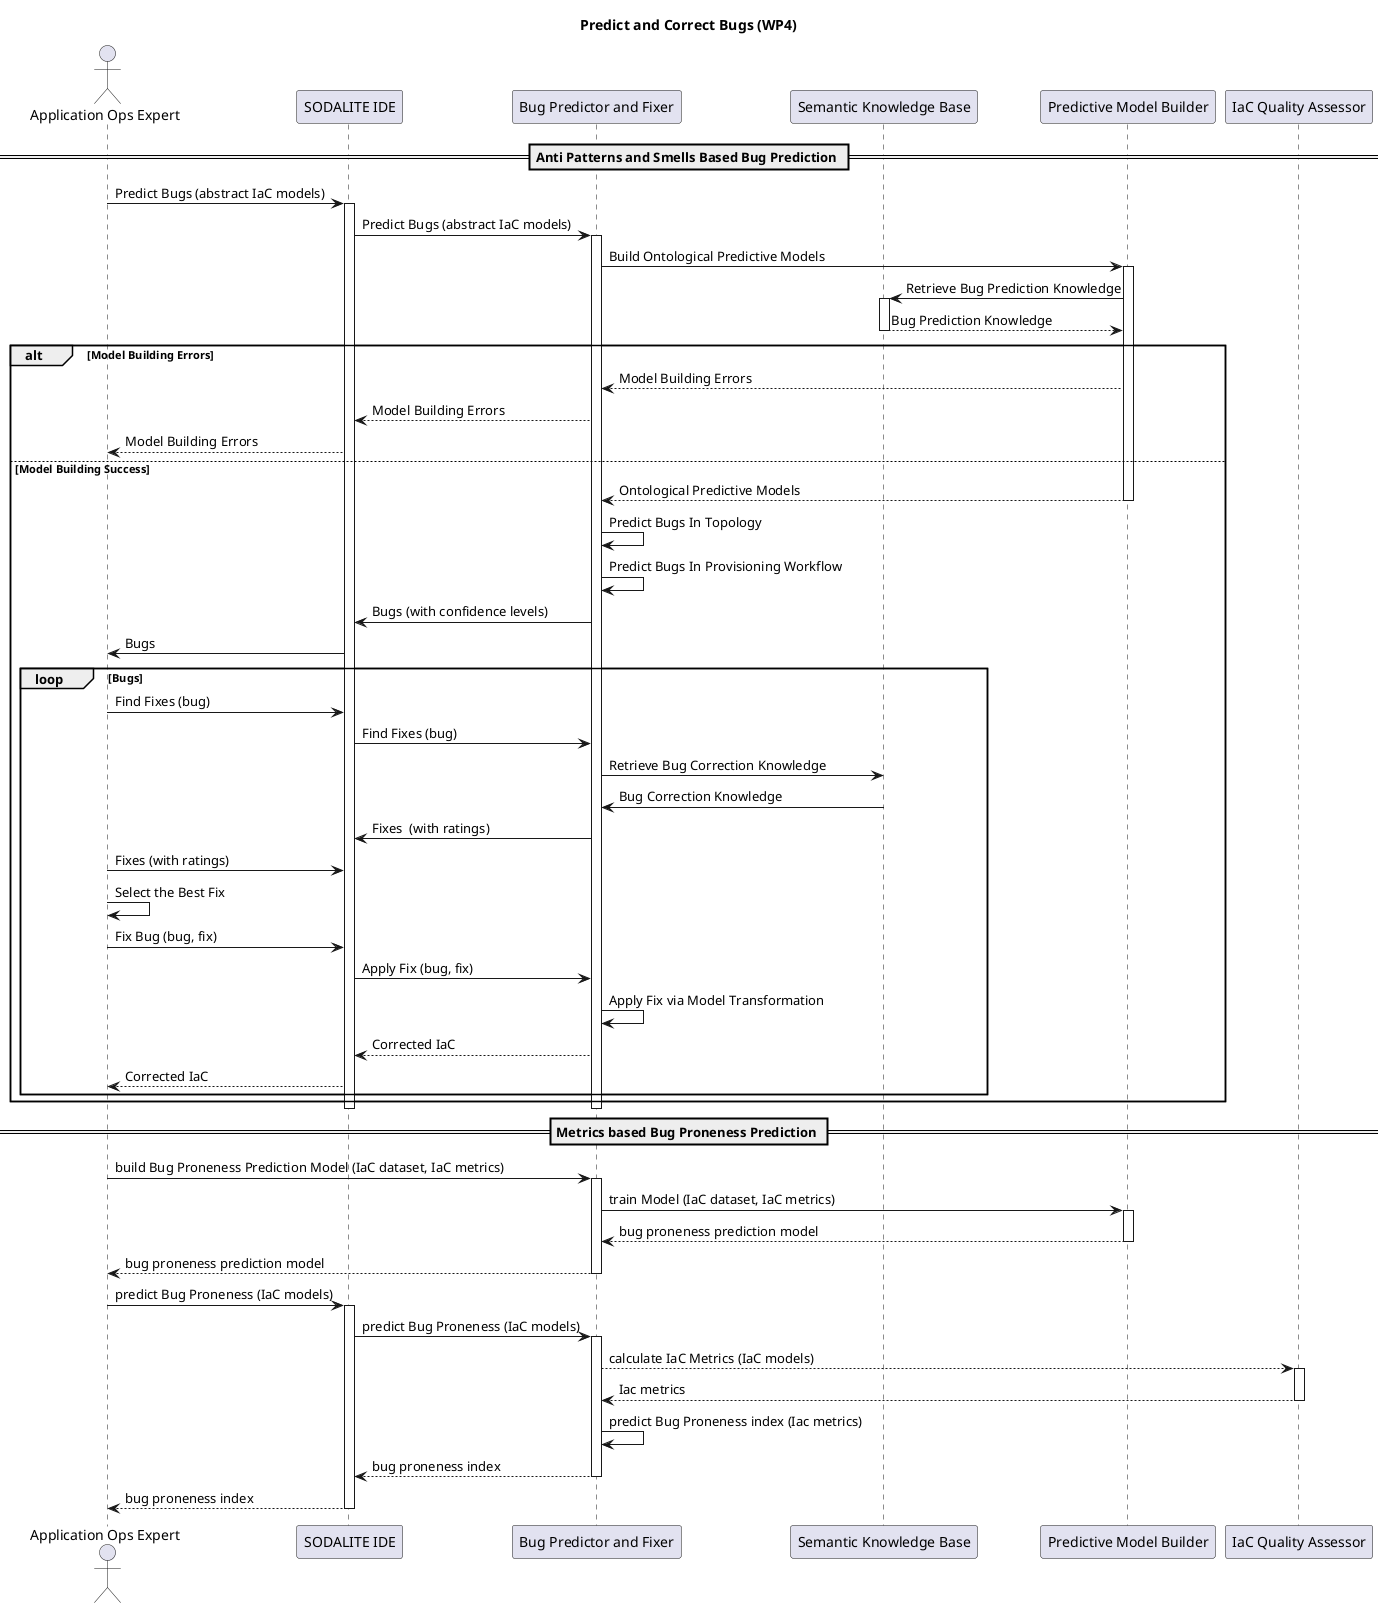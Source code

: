 @startuml

title Predict and Correct Bugs (WP4)
actor "Application Ops Expert" as ops
participant "SODALITE IDE" as sic
participant "Bug Predictor and Fixer" as bp
participant "Semantic Knowledge Base" as skb
participant "Predictive Model Builder" as pmb
participant "IaC Quality Assessor" as iqa

== Anti Patterns and Smells Based Bug Prediction ==

ops-> sic: Predict Bugs (abstract IaC models)
activate sic
sic-> bp: Predict Bugs (abstract IaC models)
activate bp
bp -> pmb: Build Ontological Predictive Models
activate pmb
pmb -> skb: Retrieve Bug Prediction Knowledge
activate skb
skb --> pmb: Bug Prediction Knowledge
deactivate skb
alt Model Building Errors
    pmb --> bp: Model Building Errors
    bp --> sic: Model Building Errors
    sic --> ops: Model Building Errors
else Model Building Success
    pmb --> bp: Ontological Predictive Models
    deactivate pmb
    bp -> bp: Predict Bugs In Topology
    bp -> bp: Predict Bugs In Provisioning Workflow
    bp -> sic: Bugs (with confidence levels)
    sic -> ops: Bugs
    loop Bugs
       ops -> sic: Find Fixes (bug)
       sic -> bp:  Find Fixes (bug)
       bp-> skb: Retrieve Bug Correction Knowledge
       skb -> bp: Bug Correction Knowledge
       bp -> sic: Fixes  (with ratings)
       ops -> sic: Fixes (with ratings)
       ops -> ops: Select the Best Fix
       ops -> sic: Fix Bug (bug, fix)
       sic -> bp : Apply Fix (bug, fix)
       bp -> bp :  Apply Fix via Model Transformation
       bp --> sic: Corrected IaC
       sic --> ops: Corrected IaC
    end
end
deactivate bp
deactivate sic

== Metrics based Bug Proneness Prediction ==

ops -> bp: build Bug Proneness Prediction Model (IaC dataset, IaC metrics)
activate bp
bp -> pmb: train Model (IaC dataset, IaC metrics)
activate pmb
pmb --> bp: bug proneness prediction model
deactivate pmb
bp --> ops: bug proneness prediction model
deactivate bp
ops -> sic: predict Bug Proneness (IaC models)
activate sic
sic -> bp: predict Bug Proneness (IaC models)
activate bp
bp --> iqa: calculate IaC Metrics (IaC models)
activate iqa
iqa --> bp: Iac metrics
deactivate iqa
bp -> bp : predict Bug Proneness index (Iac metrics)
bp --> sic: bug proneness index
deactivate bp
sic --> ops: bug proneness index
deactivate sic

@enduml
